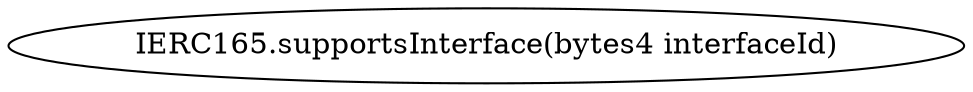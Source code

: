 digraph "" {
	graph [bb="0,0,385.66,36"];
	node [label="\N"];
	"IERC165.supportsInterface(bytes4 interfaceId)"	 [height=0.5,
		pos="192.83,18",
		width=5.3563];
}
digraph "" {
	graph [bb="0,0,385.66,36"];
	node [label="\N"];
	"IERC165.supportsInterface(bytes4 interfaceId)"	 [height=0.5,
		pos="192.83,18",
		width=5.3563];
}
